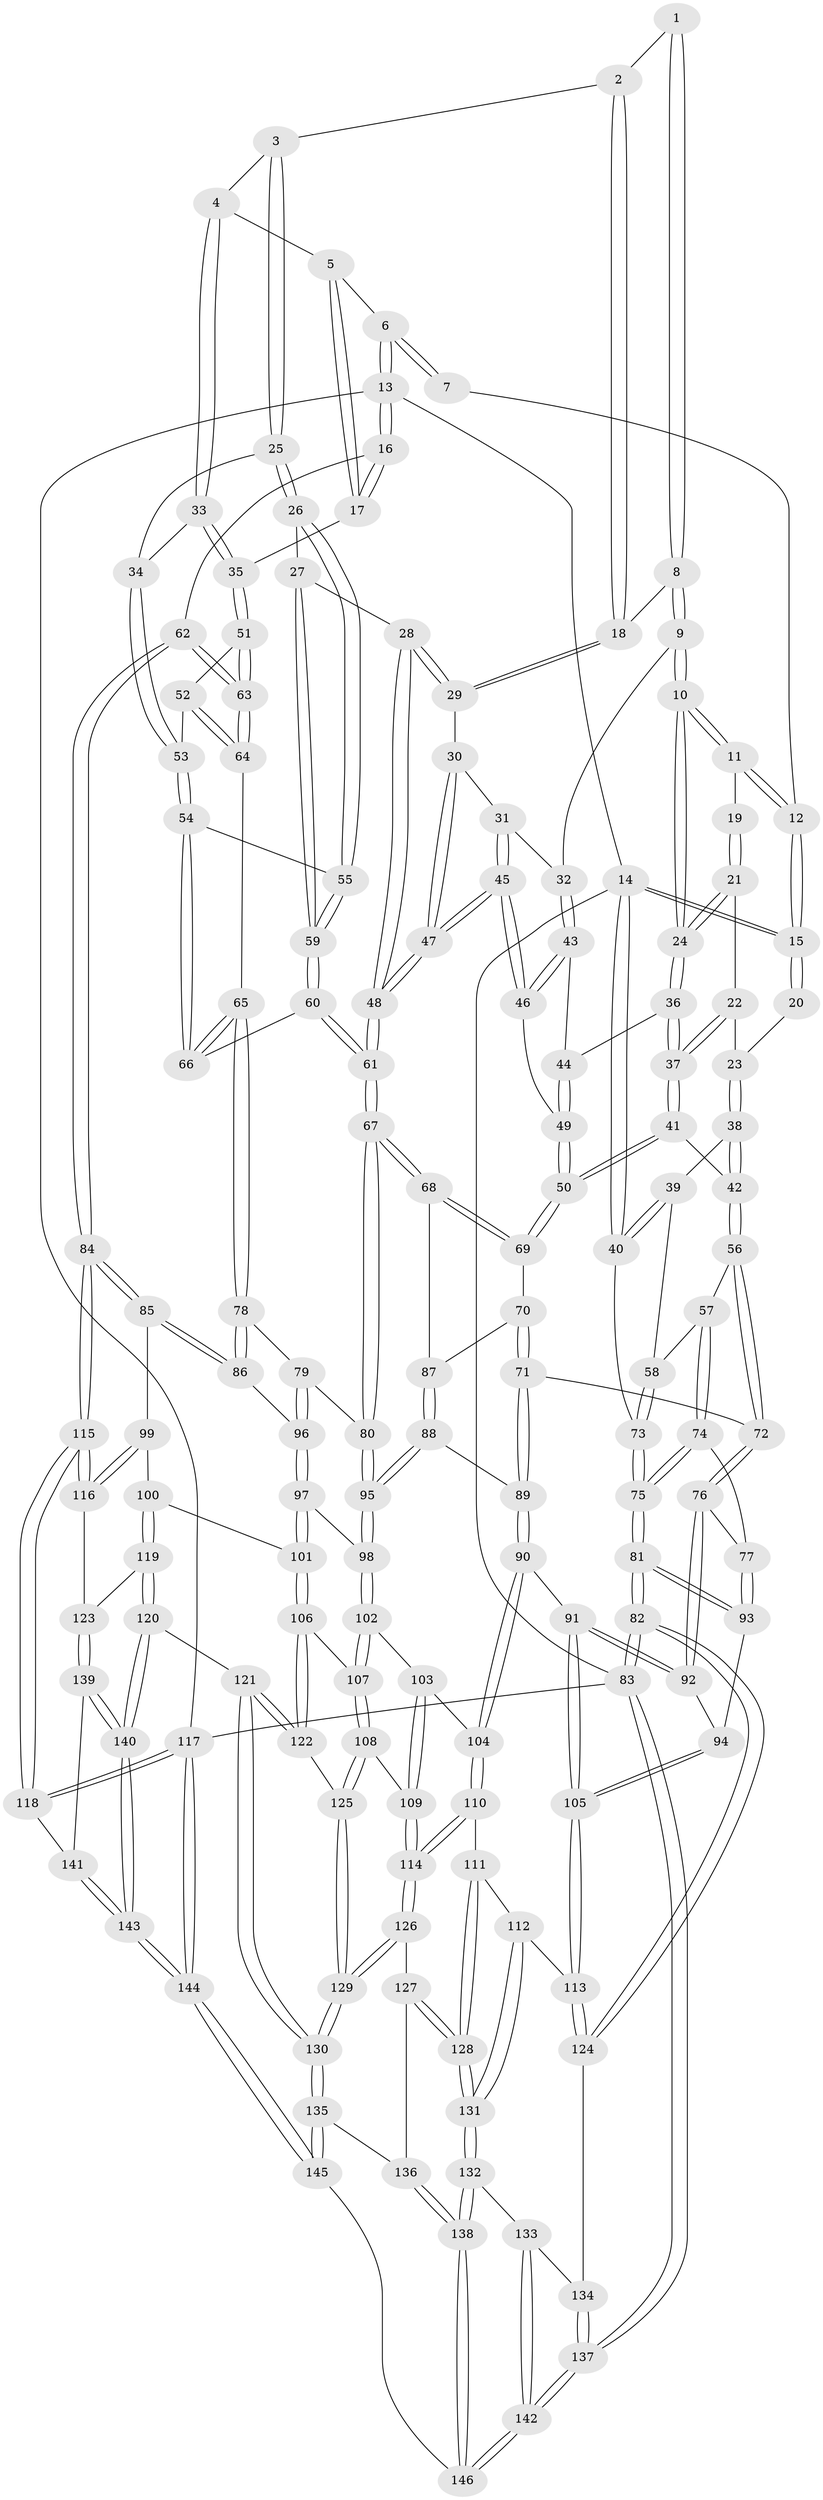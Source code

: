 // coarse degree distribution, {5: 0.4215686274509804, 7: 0.029411764705882353, 4: 0.3431372549019608, 8: 0.0196078431372549, 2: 0.00980392156862745, 3: 0.0392156862745098, 6: 0.13725490196078433}
// Generated by graph-tools (version 1.1) at 2025/21/03/04/25 18:21:35]
// undirected, 146 vertices, 362 edges
graph export_dot {
graph [start="1"]
  node [color=gray90,style=filled];
  1 [pos="+0.5380606234063015+0"];
  2 [pos="+0.6201006805356813+0.04374417337396545"];
  3 [pos="+0.6319564710037014+0.05168941974007239"];
  4 [pos="+0.765239729351405+0"];
  5 [pos="+0.8216807299352666+0"];
  6 [pos="+0.8250408622462726+0"];
  7 [pos="+0.5290720564677593+0"];
  8 [pos="+0.5211555531863468+0.03689389745422989"];
  9 [pos="+0.4767667141867887+0.1164231866384039"];
  10 [pos="+0.393393762514545+0.1193641128069397"];
  11 [pos="+0.33248261473670543+0"];
  12 [pos="+0.346085151032007+0"];
  13 [pos="+1+0"];
  14 [pos="+0+0"];
  15 [pos="+0+0"];
  16 [pos="+1+0.1544002208456487"];
  17 [pos="+0.9517745973089875+0.15376962162051908"];
  18 [pos="+0.5780534289745369+0.07068079007887056"];
  19 [pos="+0.2626832058858368+0.0022572221259939433"];
  20 [pos="+0.14230928320336875+0.013769277717733404"];
  21 [pos="+0.20274735493933757+0.10190499216428578"];
  22 [pos="+0.20177744640642858+0.10272068462684211"];
  23 [pos="+0.20075525207027733+0.10297545358309323"];
  24 [pos="+0.39328827615227224+0.11952073099603971"];
  25 [pos="+0.6648724327068495+0.16408236864827255"];
  26 [pos="+0.6560006794451454+0.16963591165831246"];
  27 [pos="+0.6428238160396297+0.17581792149113243"];
  28 [pos="+0.6403330004631387+0.17629043738640612"];
  29 [pos="+0.587291820837536+0.16067052475822222"];
  30 [pos="+0.5700279160959991+0.1608135685864061"];
  31 [pos="+0.5632994000588895+0.16038122726979553"];
  32 [pos="+0.518455028801062+0.14792816046813928"];
  33 [pos="+0.7569571106071641+0.0893002040180877"];
  34 [pos="+0.7030208845923328+0.15599838247143447"];
  35 [pos="+0.9301933564619774+0.1677612865695393"];
  36 [pos="+0.3898329454777247+0.12972154096566552"];
  37 [pos="+0.28278841421686945+0.19769239263504176"];
  38 [pos="+0.12304649056007821+0.15598776355576655"];
  39 [pos="+0.018923244124257242+0.13367307968205128"];
  40 [pos="+0+0.037329603122497314"];
  41 [pos="+0.2569862286785293+0.2910212728315467"];
  42 [pos="+0.18512618846905932+0.2892536755584914"];
  43 [pos="+0.4801411715796054+0.24246790450557457"];
  44 [pos="+0.3946137519111291+0.16037723893816896"];
  45 [pos="+0.5013088834183486+0.2930198436726322"];
  46 [pos="+0.4854151246435333+0.2802839505983835"];
  47 [pos="+0.5286859100459661+0.3266479244001985"];
  48 [pos="+0.5494304709345577+0.35546769188678845"];
  49 [pos="+0.3821512131504618+0.2764645364767148"];
  50 [pos="+0.32008205056865285+0.33496752702434424"];
  51 [pos="+0.9212178423340465+0.181460907730525"];
  52 [pos="+0.8501574760307495+0.24727361372971765"];
  53 [pos="+0.7856922507889003+0.23885723790051955"];
  54 [pos="+0.7299996145442832+0.3083188406202594"];
  55 [pos="+0.7254337302769127+0.30869598268979714"];
  56 [pos="+0.13908196331982262+0.33541417211528274"];
  57 [pos="+0.11950306697704577+0.3429205122244243"];
  58 [pos="+0.11259279933167017+0.3380554437740838"];
  59 [pos="+0.6778400633400269+0.324358558644726"];
  60 [pos="+0.6347572791658103+0.3666538908782469"];
  61 [pos="+0.5611500705032634+0.4087008237206776"];
  62 [pos="+1+0.49267973487526656"];
  63 [pos="+0.9888565553787049+0.4055627003520917"];
  64 [pos="+0.8622923997355391+0.37791884229407785"];
  65 [pos="+0.813287310720379+0.40943402415590274"];
  66 [pos="+0.8037545717564014+0.4020800087737122"];
  67 [pos="+0.5541580432127324+0.4327486836671095"];
  68 [pos="+0.5347406678146511+0.4312285641471508"];
  69 [pos="+0.33236205622826914+0.3753981525522941"];
  70 [pos="+0.30378437611006065+0.4371169123163573"];
  71 [pos="+0.29063997383849494+0.45473239214790373"];
  72 [pos="+0.2076971514965879+0.4471655230726962"];
  73 [pos="+0+0.10431418484877841"];
  74 [pos="+0.07651989976210766+0.40163802797078124"];
  75 [pos="+0+0.42747589909016076"];
  76 [pos="+0.14167753636581876+0.49843659978553356"];
  77 [pos="+0.10862536249139955+0.4925200716447717"];
  78 [pos="+0.8011588044223033+0.43990941066971156"];
  79 [pos="+0.654310256244739+0.4894554034140557"];
  80 [pos="+0.5598617706697997+0.44731739024705053"];
  81 [pos="+0+0.6984972120001398"];
  82 [pos="+0+0.7156178550848173"];
  83 [pos="+0+1"];
  84 [pos="+1+0.5201697236404901"];
  85 [pos="+0.9141495516662118+0.6036384297415284"];
  86 [pos="+0.8286617955978245+0.5240392129465514"];
  87 [pos="+0.4007463923777268+0.4990146445773897"];
  88 [pos="+0.38315513486477853+0.5502155667814691"];
  89 [pos="+0.2910102711398167+0.5821412478216311"];
  90 [pos="+0.27665476500898933+0.6141829323953406"];
  91 [pos="+0.23822198898960167+0.6187019331342205"];
  92 [pos="+0.226415654983182+0.6141512214705188"];
  93 [pos="+0+0.6256925156429394"];
  94 [pos="+0.07924501976682272+0.6294599065205512"];
  95 [pos="+0.5170093997785853+0.5803876433911866"];
  96 [pos="+0.7079212912986939+0.5837681433532793"];
  97 [pos="+0.7079382223768629+0.585377370780741"];
  98 [pos="+0.5174823799216517+0.6127820364622706"];
  99 [pos="+0.87420001496017+0.658505718229281"];
  100 [pos="+0.7375472070508298+0.676200260369351"];
  101 [pos="+0.7168357132601749+0.6687452818839346"];
  102 [pos="+0.5172424896547397+0.6177040934514557"];
  103 [pos="+0.4793607331939282+0.6428221696684648"];
  104 [pos="+0.28723124252111903+0.626502878711433"];
  105 [pos="+0.17246190220537608+0.7377264832171672"];
  106 [pos="+0.6551053446477418+0.699043033640072"];
  107 [pos="+0.5751183051695812+0.6791321896189404"];
  108 [pos="+0.5321663475722885+0.7798190553809536"];
  109 [pos="+0.41614434621775653+0.7627763564333214"];
  110 [pos="+0.3216558121190079+0.7244802545149175"];
  111 [pos="+0.2980652471420141+0.754454507621577"];
  112 [pos="+0.16822781182552507+0.781352511782715"];
  113 [pos="+0.15883426345824506+0.7780193960969236"];
  114 [pos="+0.4086445757691565+0.7676964204101663"];
  115 [pos="+1+0.8199412029095081"];
  116 [pos="+0.8853406203961589+0.722966258556568"];
  117 [pos="+1+1"];
  118 [pos="+1+0.8324869337154562"];
  119 [pos="+0.7709309112261972+0.7960573380699469"];
  120 [pos="+0.6796232443574731+0.8746406463662469"];
  121 [pos="+0.6758172593123907+0.8748382396567668"];
  122 [pos="+0.6542617637890659+0.7677508917700224"];
  123 [pos="+0.8797017558723055+0.8192228563453553"];
  124 [pos="+0.10411976095417394+0.8013673560229115"];
  125 [pos="+0.5409096448490057+0.8023776494276041"];
  126 [pos="+0.4076056485312396+0.8066955002019764"];
  127 [pos="+0.398405896827158+0.8308454726482455"];
  128 [pos="+0.2789600562118477+0.8643111812308149"];
  129 [pos="+0.5509550303980872+0.8742216623380271"];
  130 [pos="+0.5829561725108416+0.9444644135892517"];
  131 [pos="+0.2713268260908997+0.8733068842291316"];
  132 [pos="+0.2659061647133587+0.9091172434458661"];
  133 [pos="+0.14670119561135564+0.8816425116414205"];
  134 [pos="+0.10661269837634957+0.8086684223636185"];
  135 [pos="+0.5587322935663627+1"];
  136 [pos="+0.4046947331573502+0.861704706026794"];
  137 [pos="+0+1"];
  138 [pos="+0.294328864234213+1"];
  139 [pos="+0.880738804880115+0.8211961215941039"];
  140 [pos="+0.7878138712110538+0.926589058801315"];
  141 [pos="+0.9075782231500191+0.8376362773053777"];
  142 [pos="+0.06197437681090896+1"];
  143 [pos="+0.9385917806204829+1"];
  144 [pos="+0.9467379898265842+1"];
  145 [pos="+0.533276828049924+1"];
  146 [pos="+0.2959171634875635+1"];
  1 -- 2;
  1 -- 8;
  1 -- 8;
  2 -- 3;
  2 -- 18;
  2 -- 18;
  3 -- 4;
  3 -- 25;
  3 -- 25;
  4 -- 5;
  4 -- 33;
  4 -- 33;
  5 -- 6;
  5 -- 17;
  5 -- 17;
  6 -- 7;
  6 -- 7;
  6 -- 13;
  6 -- 13;
  7 -- 12;
  8 -- 9;
  8 -- 9;
  8 -- 18;
  9 -- 10;
  9 -- 10;
  9 -- 32;
  10 -- 11;
  10 -- 11;
  10 -- 24;
  10 -- 24;
  11 -- 12;
  11 -- 12;
  11 -- 19;
  12 -- 15;
  12 -- 15;
  13 -- 14;
  13 -- 16;
  13 -- 16;
  13 -- 117;
  14 -- 15;
  14 -- 15;
  14 -- 40;
  14 -- 40;
  14 -- 83;
  15 -- 20;
  15 -- 20;
  16 -- 17;
  16 -- 17;
  16 -- 62;
  17 -- 35;
  18 -- 29;
  18 -- 29;
  19 -- 21;
  19 -- 21;
  20 -- 23;
  21 -- 22;
  21 -- 24;
  21 -- 24;
  22 -- 23;
  22 -- 37;
  22 -- 37;
  23 -- 38;
  23 -- 38;
  24 -- 36;
  24 -- 36;
  25 -- 26;
  25 -- 26;
  25 -- 34;
  26 -- 27;
  26 -- 55;
  26 -- 55;
  27 -- 28;
  27 -- 59;
  27 -- 59;
  28 -- 29;
  28 -- 29;
  28 -- 48;
  28 -- 48;
  29 -- 30;
  30 -- 31;
  30 -- 47;
  30 -- 47;
  31 -- 32;
  31 -- 45;
  31 -- 45;
  32 -- 43;
  32 -- 43;
  33 -- 34;
  33 -- 35;
  33 -- 35;
  34 -- 53;
  34 -- 53;
  35 -- 51;
  35 -- 51;
  36 -- 37;
  36 -- 37;
  36 -- 44;
  37 -- 41;
  37 -- 41;
  38 -- 39;
  38 -- 42;
  38 -- 42;
  39 -- 40;
  39 -- 40;
  39 -- 58;
  40 -- 73;
  41 -- 42;
  41 -- 50;
  41 -- 50;
  42 -- 56;
  42 -- 56;
  43 -- 44;
  43 -- 46;
  43 -- 46;
  44 -- 49;
  44 -- 49;
  45 -- 46;
  45 -- 46;
  45 -- 47;
  45 -- 47;
  46 -- 49;
  47 -- 48;
  47 -- 48;
  48 -- 61;
  48 -- 61;
  49 -- 50;
  49 -- 50;
  50 -- 69;
  50 -- 69;
  51 -- 52;
  51 -- 63;
  51 -- 63;
  52 -- 53;
  52 -- 64;
  52 -- 64;
  53 -- 54;
  53 -- 54;
  54 -- 55;
  54 -- 66;
  54 -- 66;
  55 -- 59;
  55 -- 59;
  56 -- 57;
  56 -- 72;
  56 -- 72;
  57 -- 58;
  57 -- 74;
  57 -- 74;
  58 -- 73;
  58 -- 73;
  59 -- 60;
  59 -- 60;
  60 -- 61;
  60 -- 61;
  60 -- 66;
  61 -- 67;
  61 -- 67;
  62 -- 63;
  62 -- 63;
  62 -- 84;
  62 -- 84;
  63 -- 64;
  63 -- 64;
  64 -- 65;
  65 -- 66;
  65 -- 66;
  65 -- 78;
  65 -- 78;
  67 -- 68;
  67 -- 68;
  67 -- 80;
  67 -- 80;
  68 -- 69;
  68 -- 69;
  68 -- 87;
  69 -- 70;
  70 -- 71;
  70 -- 71;
  70 -- 87;
  71 -- 72;
  71 -- 89;
  71 -- 89;
  72 -- 76;
  72 -- 76;
  73 -- 75;
  73 -- 75;
  74 -- 75;
  74 -- 75;
  74 -- 77;
  75 -- 81;
  75 -- 81;
  76 -- 77;
  76 -- 92;
  76 -- 92;
  77 -- 93;
  77 -- 93;
  78 -- 79;
  78 -- 86;
  78 -- 86;
  79 -- 80;
  79 -- 96;
  79 -- 96;
  80 -- 95;
  80 -- 95;
  81 -- 82;
  81 -- 82;
  81 -- 93;
  81 -- 93;
  82 -- 83;
  82 -- 83;
  82 -- 124;
  82 -- 124;
  83 -- 137;
  83 -- 137;
  83 -- 117;
  84 -- 85;
  84 -- 85;
  84 -- 115;
  84 -- 115;
  85 -- 86;
  85 -- 86;
  85 -- 99;
  86 -- 96;
  87 -- 88;
  87 -- 88;
  88 -- 89;
  88 -- 95;
  88 -- 95;
  89 -- 90;
  89 -- 90;
  90 -- 91;
  90 -- 104;
  90 -- 104;
  91 -- 92;
  91 -- 92;
  91 -- 105;
  91 -- 105;
  92 -- 94;
  93 -- 94;
  94 -- 105;
  94 -- 105;
  95 -- 98;
  95 -- 98;
  96 -- 97;
  96 -- 97;
  97 -- 98;
  97 -- 101;
  97 -- 101;
  98 -- 102;
  98 -- 102;
  99 -- 100;
  99 -- 116;
  99 -- 116;
  100 -- 101;
  100 -- 119;
  100 -- 119;
  101 -- 106;
  101 -- 106;
  102 -- 103;
  102 -- 107;
  102 -- 107;
  103 -- 104;
  103 -- 109;
  103 -- 109;
  104 -- 110;
  104 -- 110;
  105 -- 113;
  105 -- 113;
  106 -- 107;
  106 -- 122;
  106 -- 122;
  107 -- 108;
  107 -- 108;
  108 -- 109;
  108 -- 125;
  108 -- 125;
  109 -- 114;
  109 -- 114;
  110 -- 111;
  110 -- 114;
  110 -- 114;
  111 -- 112;
  111 -- 128;
  111 -- 128;
  112 -- 113;
  112 -- 131;
  112 -- 131;
  113 -- 124;
  113 -- 124;
  114 -- 126;
  114 -- 126;
  115 -- 116;
  115 -- 116;
  115 -- 118;
  115 -- 118;
  116 -- 123;
  117 -- 118;
  117 -- 118;
  117 -- 144;
  117 -- 144;
  118 -- 141;
  119 -- 120;
  119 -- 120;
  119 -- 123;
  120 -- 121;
  120 -- 140;
  120 -- 140;
  121 -- 122;
  121 -- 122;
  121 -- 130;
  121 -- 130;
  122 -- 125;
  123 -- 139;
  123 -- 139;
  124 -- 134;
  125 -- 129;
  125 -- 129;
  126 -- 127;
  126 -- 129;
  126 -- 129;
  127 -- 128;
  127 -- 128;
  127 -- 136;
  128 -- 131;
  128 -- 131;
  129 -- 130;
  129 -- 130;
  130 -- 135;
  130 -- 135;
  131 -- 132;
  131 -- 132;
  132 -- 133;
  132 -- 138;
  132 -- 138;
  133 -- 134;
  133 -- 142;
  133 -- 142;
  134 -- 137;
  134 -- 137;
  135 -- 136;
  135 -- 145;
  135 -- 145;
  136 -- 138;
  136 -- 138;
  137 -- 142;
  137 -- 142;
  138 -- 146;
  138 -- 146;
  139 -- 140;
  139 -- 140;
  139 -- 141;
  140 -- 143;
  140 -- 143;
  141 -- 143;
  141 -- 143;
  142 -- 146;
  142 -- 146;
  143 -- 144;
  143 -- 144;
  144 -- 145;
  144 -- 145;
  145 -- 146;
}
